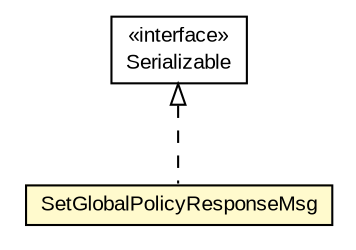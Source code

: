 #!/usr/local/bin/dot
#
# Class diagram 
# Generated by UMLGraph version R5_6-24-gf6e263 (http://www.umlgraph.org/)
#

digraph G {
	edge [fontname="arial",fontsize=10,labelfontname="arial",labelfontsize=10];
	node [fontname="arial",fontsize=10,shape=plaintext];
	nodesep=0.25;
	ranksep=0.5;
	// org.miloss.fgsms.services.interfaces.policyconfiguration.SetGlobalPolicyResponseMsg
	c361982 [label=<<table title="org.miloss.fgsms.services.interfaces.policyconfiguration.SetGlobalPolicyResponseMsg" border="0" cellborder="1" cellspacing="0" cellpadding="2" port="p" bgcolor="lemonChiffon" href="./SetGlobalPolicyResponseMsg.html">
		<tr><td><table border="0" cellspacing="0" cellpadding="1">
<tr><td align="center" balign="center"> SetGlobalPolicyResponseMsg </td></tr>
		</table></td></tr>
		</table>>, URL="./SetGlobalPolicyResponseMsg.html", fontname="arial", fontcolor="black", fontsize=10.0];
	//org.miloss.fgsms.services.interfaces.policyconfiguration.SetGlobalPolicyResponseMsg implements java.io.Serializable
	c362330:p -> c361982:p [dir=back,arrowtail=empty,style=dashed];
	// java.io.Serializable
	c362330 [label=<<table title="java.io.Serializable" border="0" cellborder="1" cellspacing="0" cellpadding="2" port="p" href="http://java.sun.com/j2se/1.4.2/docs/api/java/io/Serializable.html">
		<tr><td><table border="0" cellspacing="0" cellpadding="1">
<tr><td align="center" balign="center"> &#171;interface&#187; </td></tr>
<tr><td align="center" balign="center"> Serializable </td></tr>
		</table></td></tr>
		</table>>, URL="http://java.sun.com/j2se/1.4.2/docs/api/java/io/Serializable.html", fontname="arial", fontcolor="black", fontsize=10.0];
}

